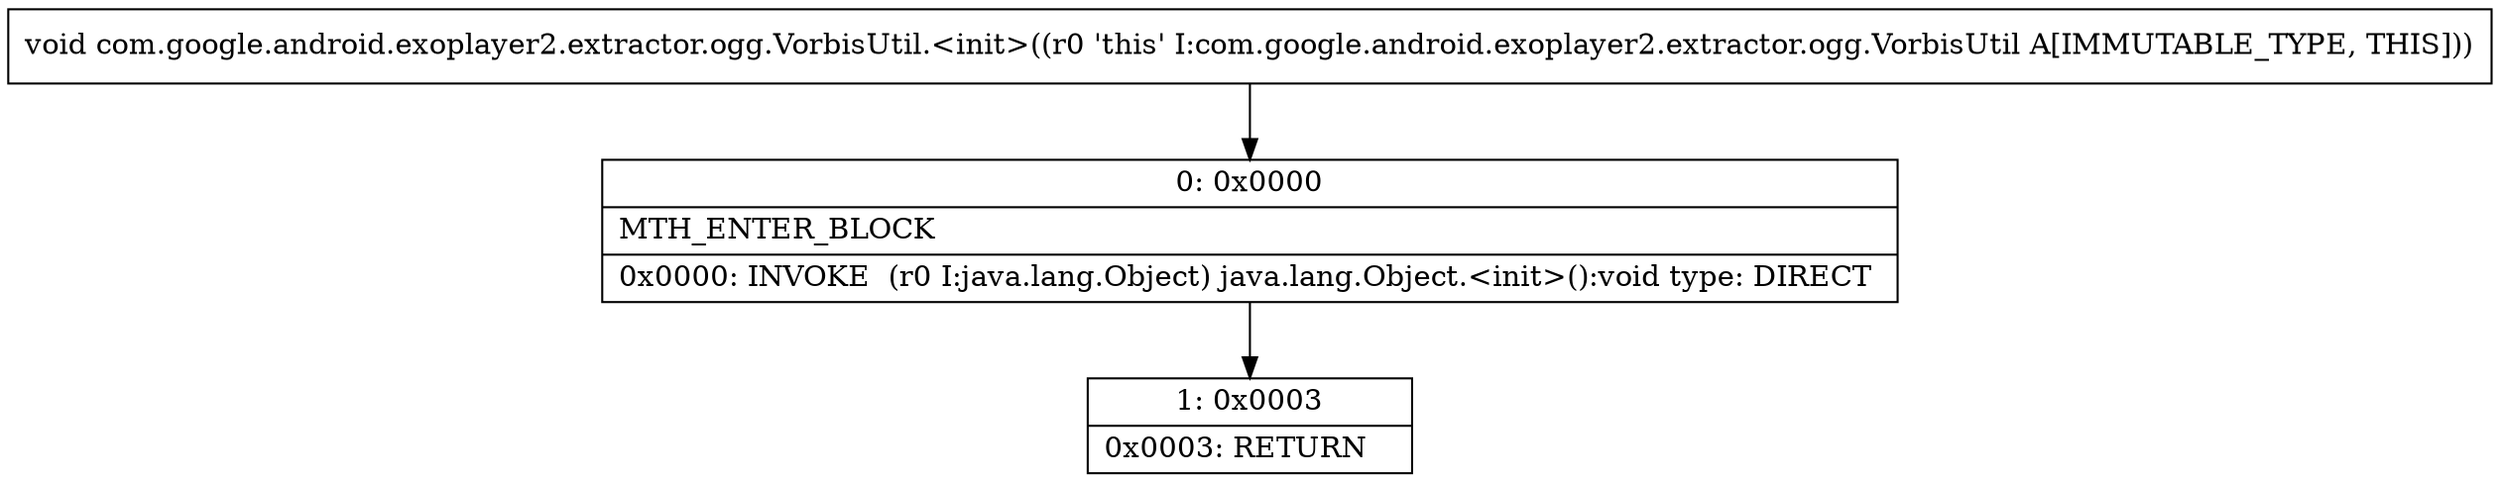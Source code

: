digraph "CFG forcom.google.android.exoplayer2.extractor.ogg.VorbisUtil.\<init\>()V" {
Node_0 [shape=record,label="{0\:\ 0x0000|MTH_ENTER_BLOCK\l|0x0000: INVOKE  (r0 I:java.lang.Object) java.lang.Object.\<init\>():void type: DIRECT \l}"];
Node_1 [shape=record,label="{1\:\ 0x0003|0x0003: RETURN   \l}"];
MethodNode[shape=record,label="{void com.google.android.exoplayer2.extractor.ogg.VorbisUtil.\<init\>((r0 'this' I:com.google.android.exoplayer2.extractor.ogg.VorbisUtil A[IMMUTABLE_TYPE, THIS])) }"];
MethodNode -> Node_0;
Node_0 -> Node_1;
}

